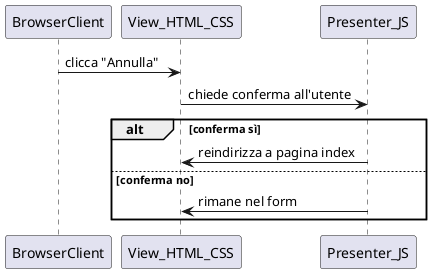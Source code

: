 @startuml annulla_modifica
participant BrowserClient as BC
participant View_HTML_CSS as View
participant Presenter_JS as Presenter

BC -> View : clicca "Annulla"
View -> Presenter : chiede conferma all'utente

alt conferma sì
  Presenter -> View : reindirizza a pagina index
else conferma no
  Presenter -> View : rimane nel form
end
@enduml
